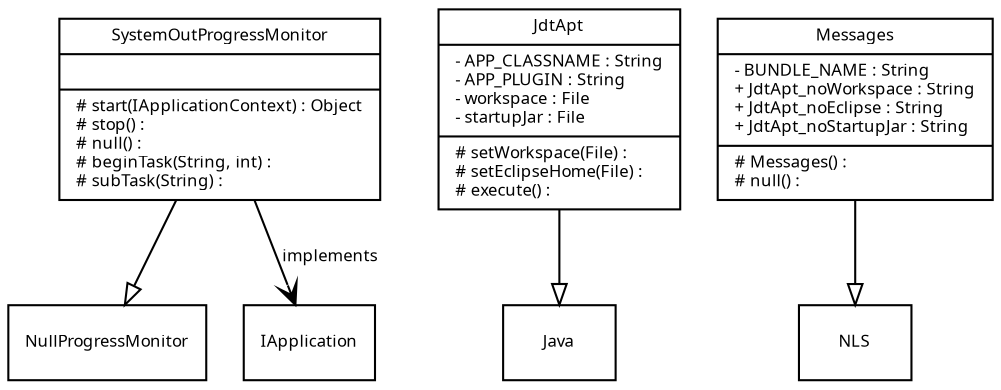 digraph ClassDiagram {
	 fontname = "Bitstream Vera Sans"
	 fontsize = 8

	 node [
		 fontname = "Bistream Vera Sans"
		 fontsize = 8
		 shape = "record"
	 ]

	 edge [
		 fontname = "Bistream Vera Sans"
		 fontsize = 8
	 ]

	 SystemOutProgressMonitor [
		 label = "{SystemOutProgressMonitor||# start(IApplicationContext) : Object\l# stop() : \l# null() : \l# beginTask(String, int) : \l# subTask(String) : \l}"
	 ]

	 JdtApt [
		 label = "{JdtApt|- APP_CLASSNAME : String\l- APP_PLUGIN : String\l- workspace : File\l- startupJar : File\l|# setWorkspace(File) : \l# setEclipseHome(File) : \l# execute() : \l}"
	 ]

	 Messages [
		 label = "{Messages|- BUNDLE_NAME : String\l+ JdtApt_noWorkspace : String\l+ JdtApt_noEclipse : String\l+ JdtApt_noStartupJar : String\l|# Messages() : \l# null() : \l}"
	 ]

	 edge [
		 arrowhead = "empty"
	 ]

	 SystemOutProgressMonitor -> NullProgressMonitor
	 JdtApt -> Java
	 Messages -> NLS
	 edge [
		 arrowhead = "diamond"
	 ]

	 edge [
		 arrowhead = "vee"
		 label = "implements"	 ]

	 SystemOutProgressMonitor->IApplication
}